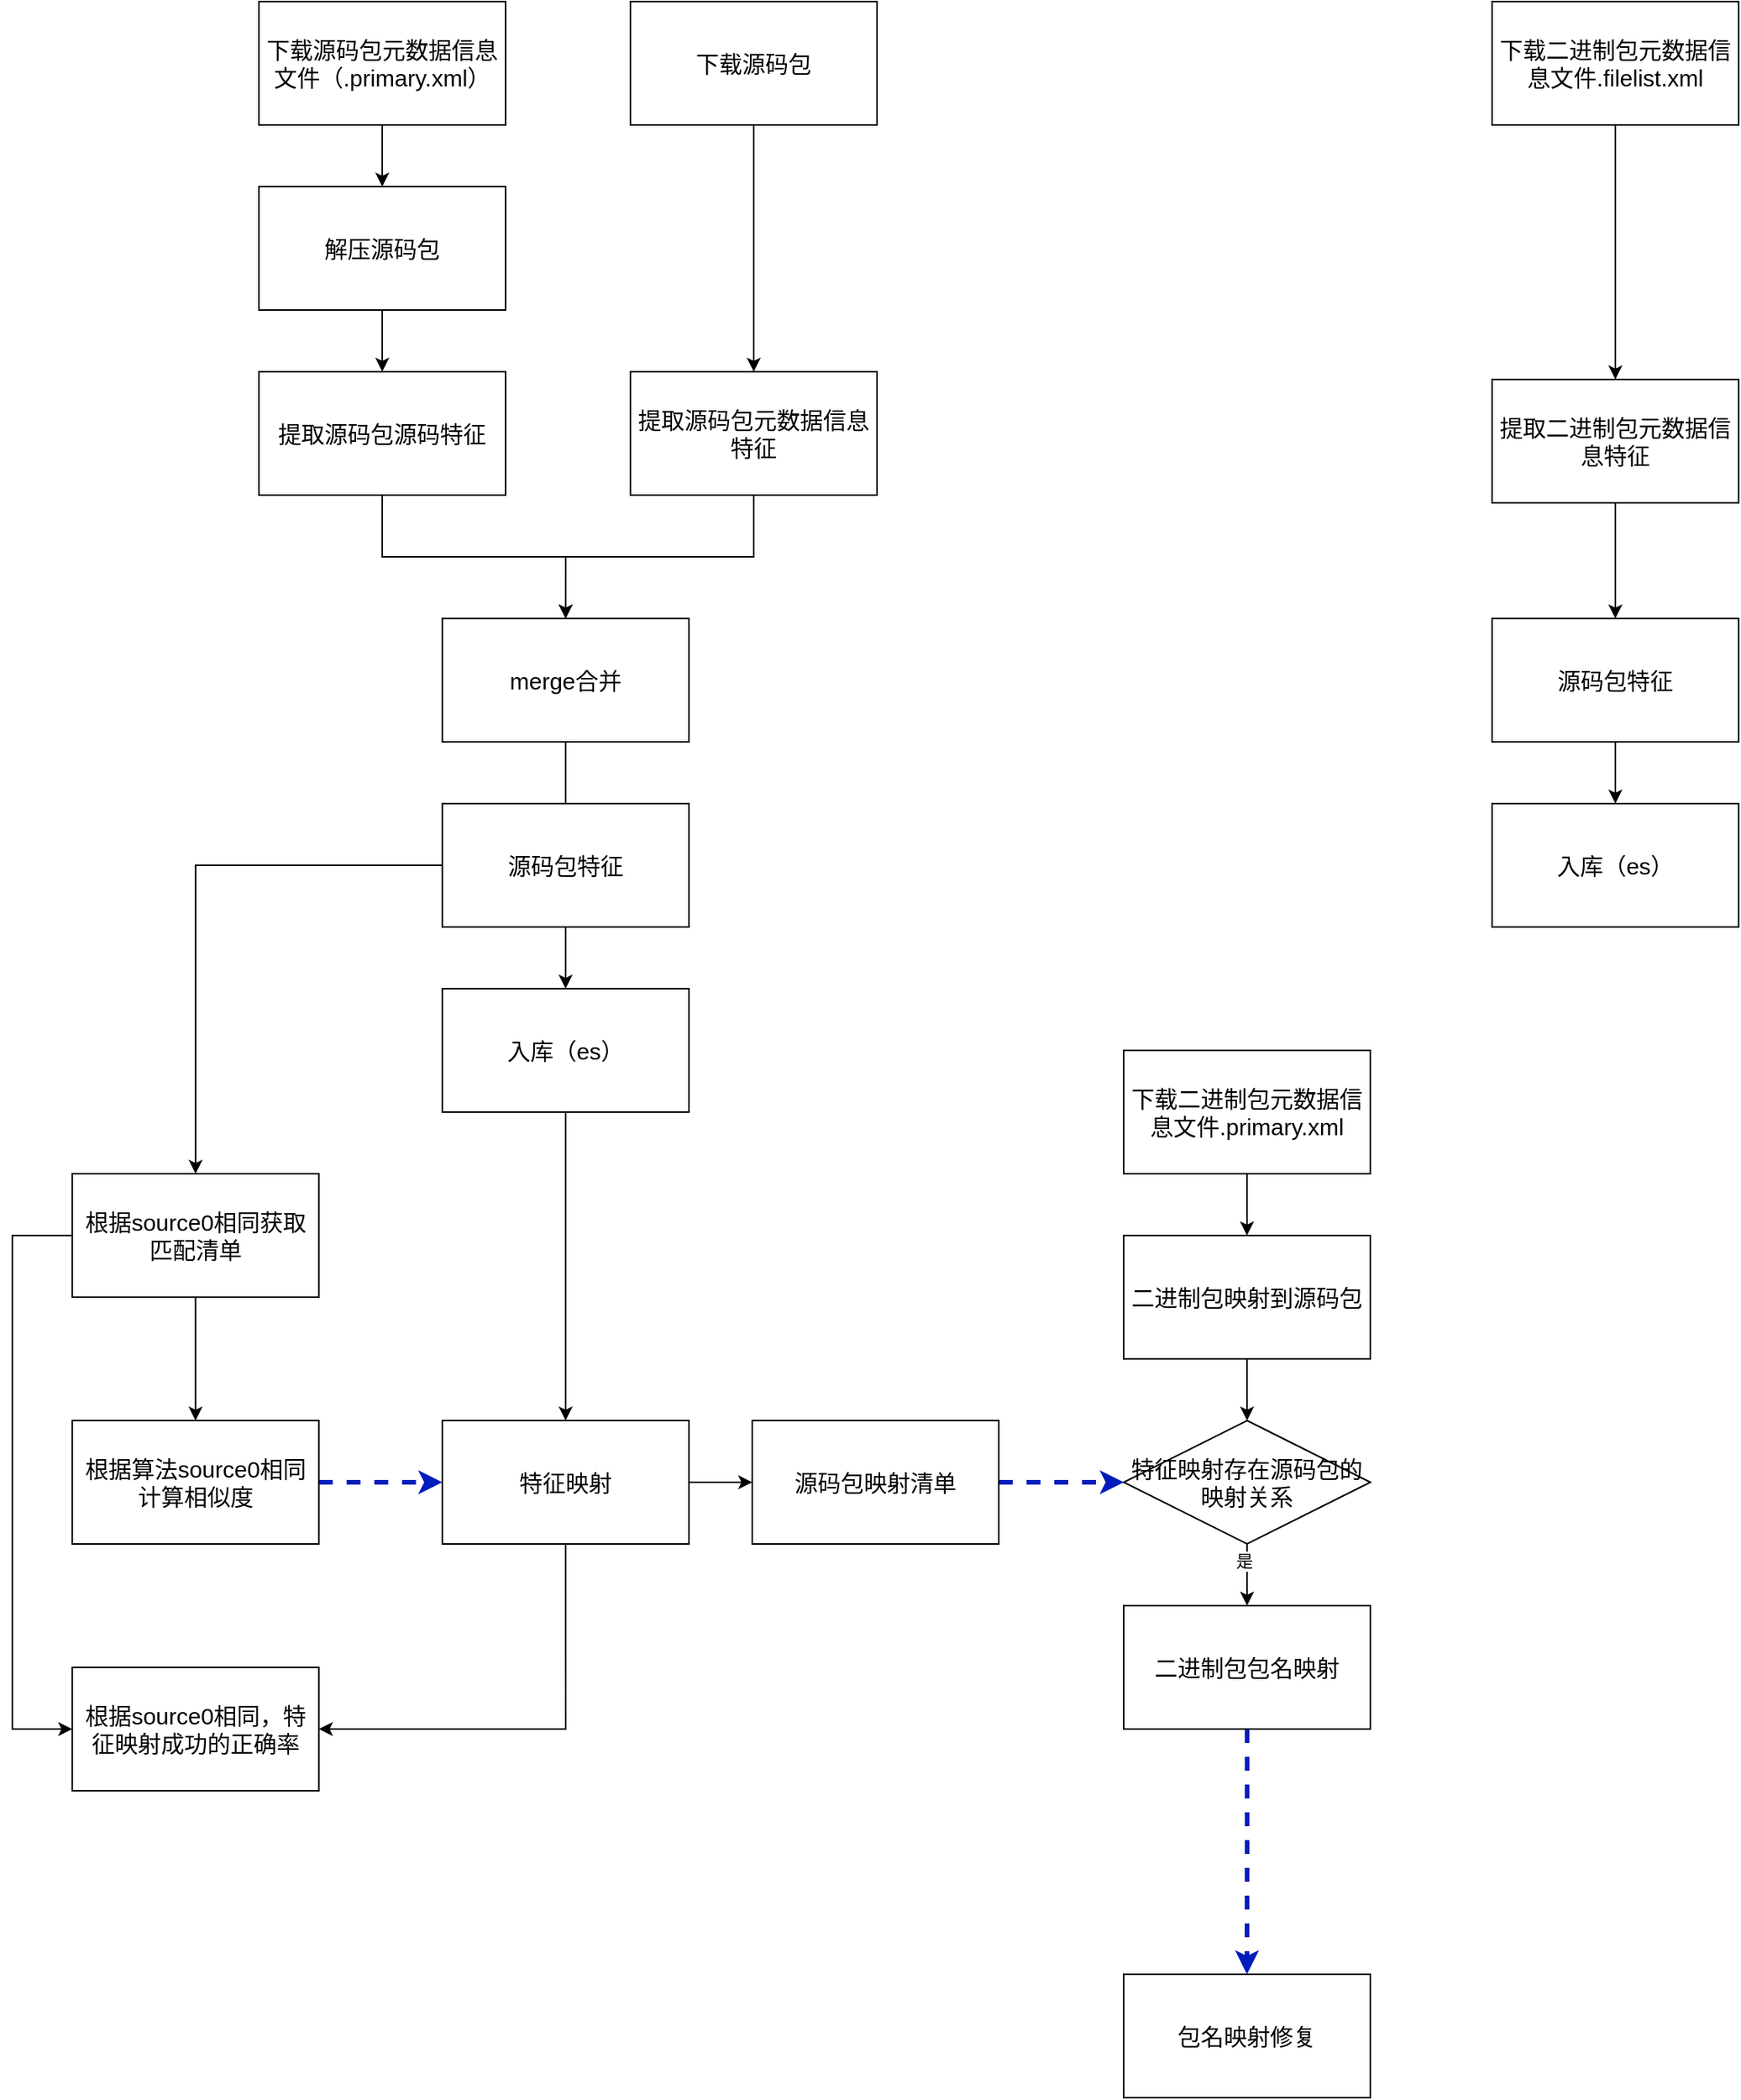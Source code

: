 <mxfile version="24.7.17">
  <diagram name="第 1 页" id="gQKwrbpdDcLALgzKd0WU">
    <mxGraphModel dx="2901" dy="-3472" grid="1" gridSize="10" guides="1" tooltips="1" connect="1" arrows="1" fold="1" page="1" pageScale="1" pageWidth="827" pageHeight="1169" math="0" shadow="0">
      <root>
        <mxCell id="0" />
        <mxCell id="1" parent="0" />
        <mxCell id="IahbWgsBUWRjeVjBjyvf-19" style="edgeStyle=orthogonalEdgeStyle;rounded=0;orthogonalLoop=1;jettySize=auto;html=1;entryX=0.5;entryY=0;entryDx=0;entryDy=0;" parent="1" source="IahbWgsBUWRjeVjBjyvf-1" target="IahbWgsBUWRjeVjBjyvf-2" edge="1">
          <mxGeometry relative="1" as="geometry" />
        </mxCell>
        <mxCell id="IahbWgsBUWRjeVjBjyvf-1" value="下载源码包元数据信息文件（.primary.xml）" style="rounded=0;whiteSpace=wrap;html=1;fontSize=15;" parent="1" vertex="1">
          <mxGeometry x="-600" y="4761" width="160" height="80" as="geometry" />
        </mxCell>
        <mxCell id="IahbWgsBUWRjeVjBjyvf-20" style="edgeStyle=orthogonalEdgeStyle;rounded=0;orthogonalLoop=1;jettySize=auto;html=1;entryX=0.5;entryY=0;entryDx=0;entryDy=0;" parent="1" source="IahbWgsBUWRjeVjBjyvf-2" target="IahbWgsBUWRjeVjBjyvf-5" edge="1">
          <mxGeometry relative="1" as="geometry" />
        </mxCell>
        <mxCell id="IahbWgsBUWRjeVjBjyvf-2" value="解压源码包" style="rounded=0;whiteSpace=wrap;html=1;fontSize=15;" parent="1" vertex="1">
          <mxGeometry x="-600" y="4881" width="160" height="80" as="geometry" />
        </mxCell>
        <mxCell id="IahbWgsBUWRjeVjBjyvf-21" style="edgeStyle=orthogonalEdgeStyle;rounded=0;orthogonalLoop=1;jettySize=auto;html=1;" parent="1" source="IahbWgsBUWRjeVjBjyvf-3" target="IahbWgsBUWRjeVjBjyvf-6" edge="1">
          <mxGeometry relative="1" as="geometry" />
        </mxCell>
        <mxCell id="IahbWgsBUWRjeVjBjyvf-3" value="下载源码包" style="rounded=0;whiteSpace=wrap;html=1;fontSize=15;" parent="1" vertex="1">
          <mxGeometry x="-359.0" y="4761" width="160" height="80" as="geometry" />
        </mxCell>
        <mxCell id="IahbWgsBUWRjeVjBjyvf-31" style="edgeStyle=orthogonalEdgeStyle;rounded=0;orthogonalLoop=1;jettySize=auto;html=1;" parent="1" source="IahbWgsBUWRjeVjBjyvf-4" target="IahbWgsBUWRjeVjBjyvf-17" edge="1">
          <mxGeometry relative="1" as="geometry" />
        </mxCell>
        <mxCell id="IahbWgsBUWRjeVjBjyvf-4" value="下载二进制包元数据信息文件.primary.xml" style="rounded=0;whiteSpace=wrap;html=1;fontSize=15;" parent="1" vertex="1">
          <mxGeometry x="-39.0" y="5441" width="160" height="80" as="geometry" />
        </mxCell>
        <mxCell id="IahbWgsBUWRjeVjBjyvf-23" style="edgeStyle=orthogonalEdgeStyle;rounded=0;orthogonalLoop=1;jettySize=auto;html=1;entryX=0.5;entryY=0;entryDx=0;entryDy=0;" parent="1" source="IahbWgsBUWRjeVjBjyvf-5" target="IahbWgsBUWRjeVjBjyvf-8" edge="1">
          <mxGeometry relative="1" as="geometry" />
        </mxCell>
        <mxCell id="IahbWgsBUWRjeVjBjyvf-5" value="提取源码包源码特征" style="rounded=0;whiteSpace=wrap;html=1;fontSize=15;" parent="1" vertex="1">
          <mxGeometry x="-600" y="5001" width="160" height="80" as="geometry" />
        </mxCell>
        <mxCell id="IahbWgsBUWRjeVjBjyvf-22" style="edgeStyle=orthogonalEdgeStyle;rounded=0;orthogonalLoop=1;jettySize=auto;html=1;" parent="1" source="IahbWgsBUWRjeVjBjyvf-6" target="IahbWgsBUWRjeVjBjyvf-8" edge="1">
          <mxGeometry relative="1" as="geometry" />
        </mxCell>
        <mxCell id="IahbWgsBUWRjeVjBjyvf-6" value="提取源码包元数据信息特征" style="rounded=0;whiteSpace=wrap;html=1;fontSize=15;" parent="1" vertex="1">
          <mxGeometry x="-359.0" y="5001" width="160" height="80" as="geometry" />
        </mxCell>
        <mxCell id="IahbWgsBUWRjeVjBjyvf-24" style="edgeStyle=orthogonalEdgeStyle;rounded=0;orthogonalLoop=1;jettySize=auto;html=1;entryX=0.5;entryY=0;entryDx=0;entryDy=0;" parent="1" source="IahbWgsBUWRjeVjBjyvf-8" target="IahbWgsBUWRjeVjBjyvf-9" edge="1">
          <mxGeometry relative="1" as="geometry" />
        </mxCell>
        <mxCell id="IahbWgsBUWRjeVjBjyvf-27" style="edgeStyle=orthogonalEdgeStyle;rounded=0;orthogonalLoop=1;jettySize=auto;html=1;exitX=0;exitY=0.5;exitDx=0;exitDy=0;" parent="1" source="IahbWgsBUWRjeVjBjyvf-40" target="IahbWgsBUWRjeVjBjyvf-11" edge="1">
          <mxGeometry relative="1" as="geometry" />
        </mxCell>
        <mxCell id="IahbWgsBUWRjeVjBjyvf-8" value="merge合并" style="rounded=0;whiteSpace=wrap;html=1;fontSize=15;" parent="1" vertex="1">
          <mxGeometry x="-481.05" y="5161" width="160" height="80" as="geometry" />
        </mxCell>
        <mxCell id="IahbWgsBUWRjeVjBjyvf-25" style="edgeStyle=orthogonalEdgeStyle;rounded=0;orthogonalLoop=1;jettySize=auto;html=1;entryX=0.5;entryY=0;entryDx=0;entryDy=0;" parent="1" source="IahbWgsBUWRjeVjBjyvf-9" target="IahbWgsBUWRjeVjBjyvf-10" edge="1">
          <mxGeometry relative="1" as="geometry" />
        </mxCell>
        <mxCell id="IahbWgsBUWRjeVjBjyvf-9" value="入库（es）" style="rounded=0;whiteSpace=wrap;html=1;fontSize=15;" parent="1" vertex="1">
          <mxGeometry x="-481.05" y="5401" width="160" height="80" as="geometry" />
        </mxCell>
        <mxCell id="IahbWgsBUWRjeVjBjyvf-30" style="edgeStyle=orthogonalEdgeStyle;rounded=0;orthogonalLoop=1;jettySize=auto;html=1;entryX=1;entryY=0.5;entryDx=0;entryDy=0;exitX=0.5;exitY=1;exitDx=0;exitDy=0;" parent="1" source="IahbWgsBUWRjeVjBjyvf-10" target="IahbWgsBUWRjeVjBjyvf-13" edge="1">
          <mxGeometry relative="1" as="geometry" />
        </mxCell>
        <mxCell id="IahbWgsBUWRjeVjBjyvf-34" style="edgeStyle=orthogonalEdgeStyle;rounded=0;orthogonalLoop=1;jettySize=auto;html=1;entryX=0;entryY=0.5;entryDx=0;entryDy=0;dashed=1;strokeColor=#001DBC;strokeWidth=3;align=center;verticalAlign=middle;fontFamily=Helvetica;fontSize=11;fontColor=default;labelBackgroundColor=default;endArrow=classic;fillColor=#0050ef;exitX=1;exitY=0.5;exitDx=0;exitDy=0;" parent="1" source="IahbWgsBUWRjeVjBjyvf-47" target="IahbWgsBUWRjeVjBjyvf-18" edge="1">
          <mxGeometry relative="1" as="geometry" />
        </mxCell>
        <mxCell id="IahbWgsBUWRjeVjBjyvf-48" style="edgeStyle=orthogonalEdgeStyle;rounded=0;orthogonalLoop=1;jettySize=auto;html=1;entryX=0;entryY=0.5;entryDx=0;entryDy=0;" parent="1" source="IahbWgsBUWRjeVjBjyvf-10" target="IahbWgsBUWRjeVjBjyvf-47" edge="1">
          <mxGeometry relative="1" as="geometry" />
        </mxCell>
        <mxCell id="IahbWgsBUWRjeVjBjyvf-10" value="特征映射" style="rounded=0;whiteSpace=wrap;html=1;fontSize=15;" parent="1" vertex="1">
          <mxGeometry x="-481.05" y="5681" width="160" height="80" as="geometry" />
        </mxCell>
        <mxCell id="IahbWgsBUWRjeVjBjyvf-26" style="edgeStyle=orthogonalEdgeStyle;rounded=0;orthogonalLoop=1;jettySize=auto;html=1;entryX=0.5;entryY=0;entryDx=0;entryDy=0;" parent="1" source="IahbWgsBUWRjeVjBjyvf-11" target="IahbWgsBUWRjeVjBjyvf-12" edge="1">
          <mxGeometry relative="1" as="geometry" />
        </mxCell>
        <mxCell id="IahbWgsBUWRjeVjBjyvf-29" style="edgeStyle=orthogonalEdgeStyle;rounded=0;orthogonalLoop=1;jettySize=auto;html=1;entryX=0;entryY=0.5;entryDx=0;entryDy=0;exitX=0;exitY=0.5;exitDx=0;exitDy=0;" parent="1" source="IahbWgsBUWRjeVjBjyvf-11" target="IahbWgsBUWRjeVjBjyvf-13" edge="1">
          <mxGeometry relative="1" as="geometry">
            <Array as="points">
              <mxPoint x="-760" y="5561" />
              <mxPoint x="-760" y="5881" />
            </Array>
          </mxGeometry>
        </mxCell>
        <mxCell id="IahbWgsBUWRjeVjBjyvf-11" value="根据source0相同获取匹配清单" style="rounded=0;whiteSpace=wrap;html=1;fontSize=15;" parent="1" vertex="1">
          <mxGeometry x="-721.15" y="5521" width="160" height="80" as="geometry" />
        </mxCell>
        <mxCell id="IahbWgsBUWRjeVjBjyvf-45" style="edgeStyle=orthogonalEdgeStyle;rounded=0;orthogonalLoop=1;jettySize=auto;html=1;entryX=0;entryY=0.5;entryDx=0;entryDy=0;dashed=1;strokeColor=#001DBC;strokeWidth=3;align=center;verticalAlign=middle;fontFamily=Helvetica;fontSize=11;fontColor=default;labelBackgroundColor=default;endArrow=classic;fillColor=#0050ef;" parent="1" source="IahbWgsBUWRjeVjBjyvf-12" target="IahbWgsBUWRjeVjBjyvf-10" edge="1">
          <mxGeometry relative="1" as="geometry" />
        </mxCell>
        <mxCell id="IahbWgsBUWRjeVjBjyvf-12" value="根据算法source0相同&lt;div&gt;计算相似度&lt;/div&gt;" style="rounded=0;whiteSpace=wrap;html=1;fontSize=15;" parent="1" vertex="1">
          <mxGeometry x="-721.15" y="5681" width="160" height="80" as="geometry" />
        </mxCell>
        <mxCell id="IahbWgsBUWRjeVjBjyvf-13" value="根据source0相同，特征映射成功的正确率" style="rounded=0;whiteSpace=wrap;html=1;fontSize=15;" parent="1" vertex="1">
          <mxGeometry x="-721.15" y="5841" width="160" height="80" as="geometry" />
        </mxCell>
        <mxCell id="IP8ENm1XBiYkS50j0vtp-2" style="edgeStyle=orthogonalEdgeStyle;rounded=0;orthogonalLoop=1;jettySize=auto;html=1;entryX=0.5;entryY=0;entryDx=0;entryDy=0;dashed=1;strokeColor=#001DBC;strokeWidth=3;align=center;verticalAlign=middle;fontFamily=Helvetica;fontSize=11;fontColor=default;labelBackgroundColor=default;endArrow=classic;fillColor=#0050ef;" edge="1" parent="1" source="IahbWgsBUWRjeVjBjyvf-14" target="IP8ENm1XBiYkS50j0vtp-1">
          <mxGeometry relative="1" as="geometry" />
        </mxCell>
        <mxCell id="IahbWgsBUWRjeVjBjyvf-14" value="二进制包包名映射" style="rounded=0;whiteSpace=wrap;html=1;fontSize=15;" parent="1" vertex="1">
          <mxGeometry x="-38.95" y="5801" width="160" height="80" as="geometry" />
        </mxCell>
        <mxCell id="IahbWgsBUWRjeVjBjyvf-39" style="edgeStyle=orthogonalEdgeStyle;rounded=0;orthogonalLoop=1;jettySize=auto;html=1;entryX=0.5;entryY=0;entryDx=0;entryDy=0;" parent="1" source="IahbWgsBUWRjeVjBjyvf-15" target="IahbWgsBUWRjeVjBjyvf-37" edge="1">
          <mxGeometry relative="1" as="geometry" />
        </mxCell>
        <mxCell id="IahbWgsBUWRjeVjBjyvf-15" value="提取二进制包元数据信息特征" style="rounded=0;whiteSpace=wrap;html=1;fontSize=15;" parent="1" vertex="1">
          <mxGeometry x="200" y="5006" width="160" height="80" as="geometry" />
        </mxCell>
        <mxCell id="IahbWgsBUWRjeVjBjyvf-35" style="edgeStyle=orthogonalEdgeStyle;rounded=0;orthogonalLoop=1;jettySize=auto;html=1;entryX=0.5;entryY=0;entryDx=0;entryDy=0;" parent="1" source="IahbWgsBUWRjeVjBjyvf-16" target="IahbWgsBUWRjeVjBjyvf-15" edge="1">
          <mxGeometry relative="1" as="geometry" />
        </mxCell>
        <mxCell id="IahbWgsBUWRjeVjBjyvf-16" value="下载二进制包元数据信息文件.filelist.xml" style="rounded=0;whiteSpace=wrap;html=1;fontSize=15;" parent="1" vertex="1">
          <mxGeometry x="200" y="4761" width="160" height="80" as="geometry" />
        </mxCell>
        <mxCell id="IahbWgsBUWRjeVjBjyvf-32" style="edgeStyle=orthogonalEdgeStyle;rounded=0;orthogonalLoop=1;jettySize=auto;html=1;entryX=0.5;entryY=0;entryDx=0;entryDy=0;" parent="1" source="IahbWgsBUWRjeVjBjyvf-17" target="IahbWgsBUWRjeVjBjyvf-18" edge="1">
          <mxGeometry relative="1" as="geometry" />
        </mxCell>
        <mxCell id="IahbWgsBUWRjeVjBjyvf-17" value="二进制包映射到源码包" style="rounded=0;whiteSpace=wrap;html=1;fontSize=15;" parent="1" vertex="1">
          <mxGeometry x="-39" y="5561" width="160" height="80" as="geometry" />
        </mxCell>
        <mxCell id="IahbWgsBUWRjeVjBjyvf-33" style="edgeStyle=orthogonalEdgeStyle;rounded=0;orthogonalLoop=1;jettySize=auto;html=1;entryX=0.5;entryY=0;entryDx=0;entryDy=0;" parent="1" source="IahbWgsBUWRjeVjBjyvf-18" target="IahbWgsBUWRjeVjBjyvf-14" edge="1">
          <mxGeometry relative="1" as="geometry" />
        </mxCell>
        <mxCell id="IahbWgsBUWRjeVjBjyvf-41" value="是" style="edgeLabel;html=1;align=center;verticalAlign=middle;resizable=0;points=[];" parent="IahbWgsBUWRjeVjBjyvf-33" vertex="1" connectable="0">
          <mxGeometry x="-0.45" y="-2" relative="1" as="geometry">
            <mxPoint as="offset" />
          </mxGeometry>
        </mxCell>
        <mxCell id="IahbWgsBUWRjeVjBjyvf-18" value="特征映射存在源码包的映射关系" style="rhombus;whiteSpace=wrap;html=1;fontSize=15;" parent="1" vertex="1">
          <mxGeometry x="-38.95" y="5681" width="160" height="80" as="geometry" />
        </mxCell>
        <mxCell id="IahbWgsBUWRjeVjBjyvf-36" style="edgeStyle=orthogonalEdgeStyle;rounded=0;orthogonalLoop=1;jettySize=auto;html=1;entryX=0.5;entryY=0;entryDx=0;entryDy=0;" parent="1" source="IahbWgsBUWRjeVjBjyvf-37" target="IahbWgsBUWRjeVjBjyvf-38" edge="1">
          <mxGeometry relative="1" as="geometry" />
        </mxCell>
        <mxCell id="IahbWgsBUWRjeVjBjyvf-37" value="源码包特征" style="rounded=0;whiteSpace=wrap;html=1;fontSize=15;" parent="1" vertex="1">
          <mxGeometry x="200" y="5161" width="160" height="80" as="geometry" />
        </mxCell>
        <mxCell id="IahbWgsBUWRjeVjBjyvf-38" value="入库（es）" style="rounded=0;whiteSpace=wrap;html=1;fontSize=15;" parent="1" vertex="1">
          <mxGeometry x="200" y="5281" width="160" height="80" as="geometry" />
        </mxCell>
        <mxCell id="IahbWgsBUWRjeVjBjyvf-40" value="源码包特征" style="rounded=0;whiteSpace=wrap;html=1;fontSize=15;" parent="1" vertex="1">
          <mxGeometry x="-481.05" y="5281" width="160" height="80" as="geometry" />
        </mxCell>
        <mxCell id="IahbWgsBUWRjeVjBjyvf-47" value="源码包映射清单" style="rounded=0;whiteSpace=wrap;html=1;fontSize=15;" parent="1" vertex="1">
          <mxGeometry x="-280.0" y="5681" width="160" height="80" as="geometry" />
        </mxCell>
        <mxCell id="IP8ENm1XBiYkS50j0vtp-1" value="包名映射修复" style="rounded=0;whiteSpace=wrap;html=1;fontSize=15;" vertex="1" parent="1">
          <mxGeometry x="-39.0" y="6040" width="160" height="80" as="geometry" />
        </mxCell>
      </root>
    </mxGraphModel>
  </diagram>
</mxfile>

